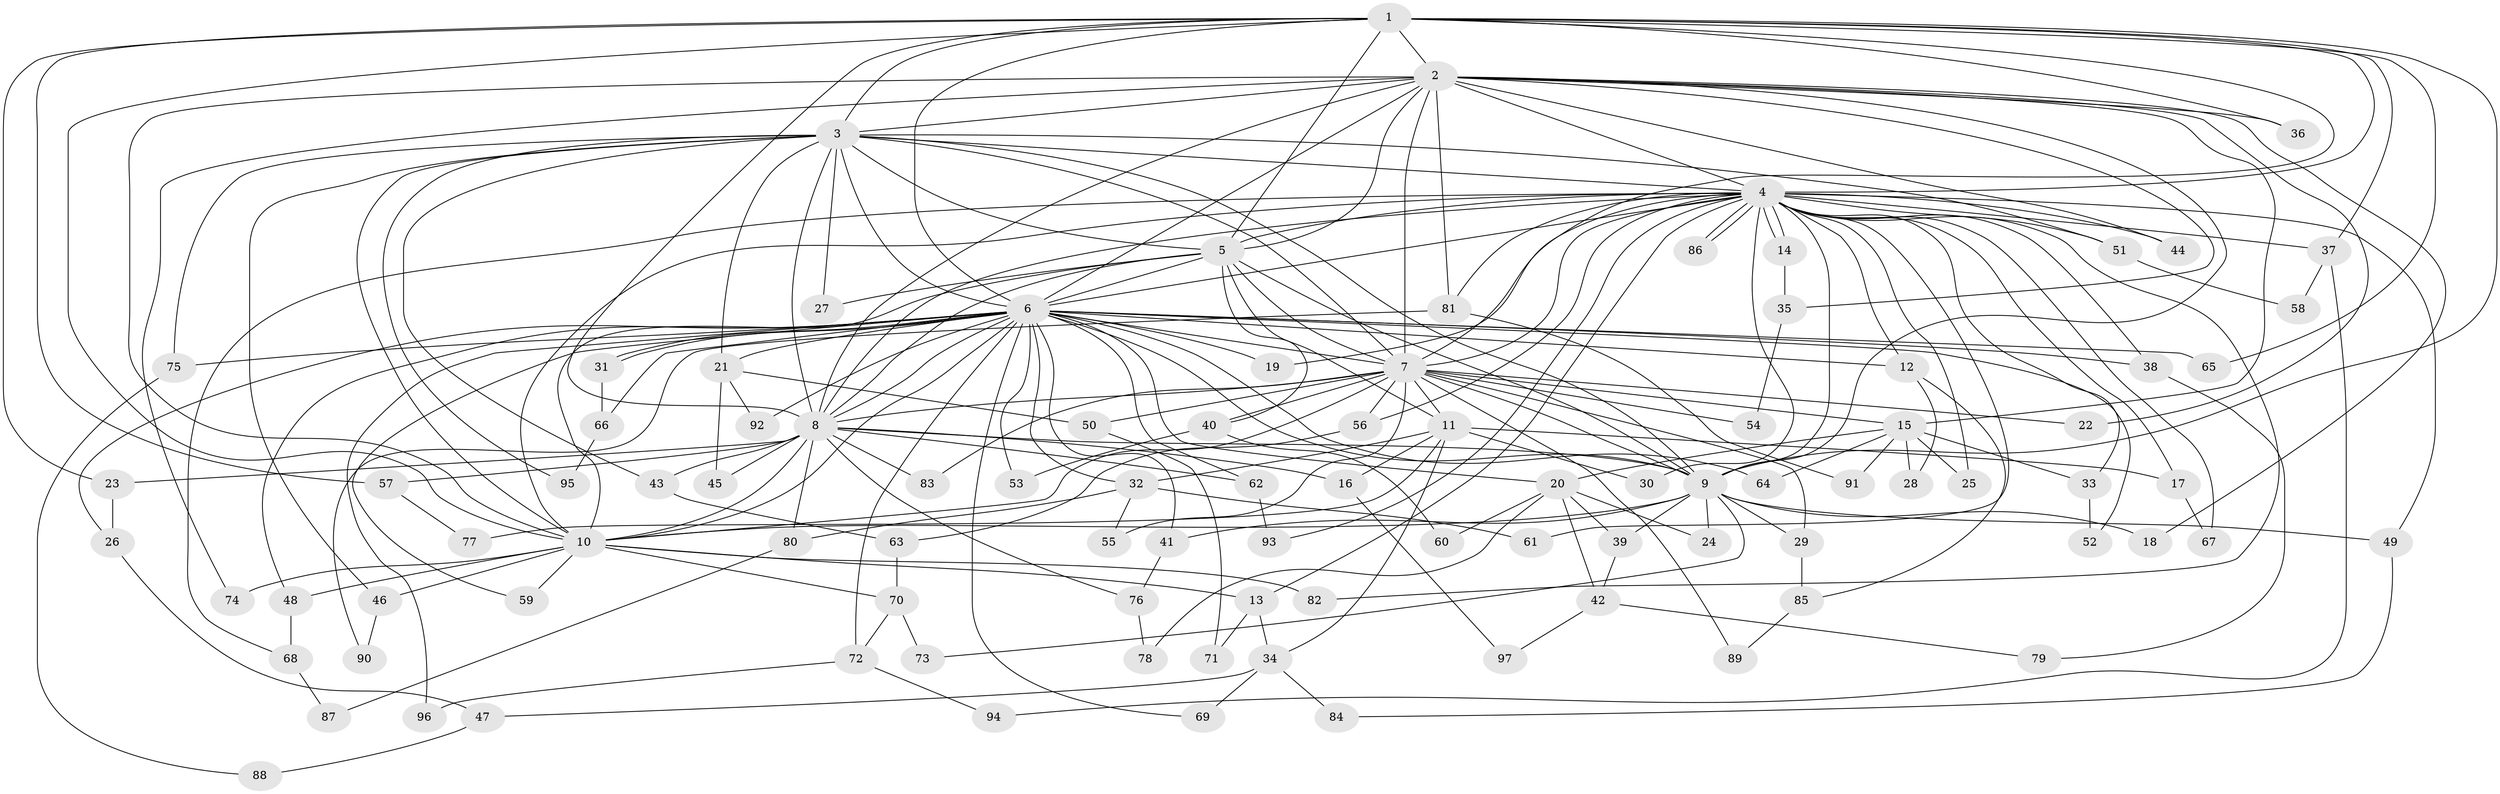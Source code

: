 // coarse degree distribution, {13: 0.028985507246376812, 15: 0.014492753623188406, 19: 0.014492753623188406, 28: 0.028985507246376812, 9: 0.028985507246376812, 26: 0.014492753623188406, 5: 0.043478260869565216, 4: 0.13043478260869565, 8: 0.014492753623188406, 3: 0.2028985507246377, 2: 0.43478260869565216, 6: 0.028985507246376812, 1: 0.014492753623188406}
// Generated by graph-tools (version 1.1) at 2025/23/03/03/25 07:23:38]
// undirected, 97 vertices, 219 edges
graph export_dot {
graph [start="1"]
  node [color=gray90,style=filled];
  1;
  2;
  3;
  4;
  5;
  6;
  7;
  8;
  9;
  10;
  11;
  12;
  13;
  14;
  15;
  16;
  17;
  18;
  19;
  20;
  21;
  22;
  23;
  24;
  25;
  26;
  27;
  28;
  29;
  30;
  31;
  32;
  33;
  34;
  35;
  36;
  37;
  38;
  39;
  40;
  41;
  42;
  43;
  44;
  45;
  46;
  47;
  48;
  49;
  50;
  51;
  52;
  53;
  54;
  55;
  56;
  57;
  58;
  59;
  60;
  61;
  62;
  63;
  64;
  65;
  66;
  67;
  68;
  69;
  70;
  71;
  72;
  73;
  74;
  75;
  76;
  77;
  78;
  79;
  80;
  81;
  82;
  83;
  84;
  85;
  86;
  87;
  88;
  89;
  90;
  91;
  92;
  93;
  94;
  95;
  96;
  97;
  1 -- 2;
  1 -- 3;
  1 -- 4;
  1 -- 5;
  1 -- 6;
  1 -- 7;
  1 -- 8;
  1 -- 9;
  1 -- 10;
  1 -- 23;
  1 -- 36;
  1 -- 37;
  1 -- 57;
  1 -- 65;
  2 -- 3;
  2 -- 4;
  2 -- 5;
  2 -- 6;
  2 -- 7;
  2 -- 8;
  2 -- 9;
  2 -- 10;
  2 -- 15;
  2 -- 18;
  2 -- 22;
  2 -- 35;
  2 -- 36;
  2 -- 44;
  2 -- 74;
  2 -- 81;
  3 -- 4;
  3 -- 5;
  3 -- 6;
  3 -- 7;
  3 -- 8;
  3 -- 9;
  3 -- 10;
  3 -- 21;
  3 -- 27;
  3 -- 43;
  3 -- 46;
  3 -- 51;
  3 -- 75;
  3 -- 95;
  4 -- 5;
  4 -- 6;
  4 -- 7;
  4 -- 8;
  4 -- 9;
  4 -- 10;
  4 -- 12;
  4 -- 13;
  4 -- 14;
  4 -- 14;
  4 -- 17;
  4 -- 19;
  4 -- 25;
  4 -- 30;
  4 -- 33;
  4 -- 37;
  4 -- 38;
  4 -- 44;
  4 -- 49;
  4 -- 51;
  4 -- 56;
  4 -- 61;
  4 -- 67;
  4 -- 68;
  4 -- 81;
  4 -- 82;
  4 -- 86;
  4 -- 86;
  4 -- 93;
  5 -- 6;
  5 -- 7;
  5 -- 8;
  5 -- 9;
  5 -- 10;
  5 -- 11;
  5 -- 27;
  5 -- 40;
  6 -- 7;
  6 -- 8;
  6 -- 9;
  6 -- 10;
  6 -- 12;
  6 -- 19;
  6 -- 20;
  6 -- 21;
  6 -- 26;
  6 -- 31;
  6 -- 31;
  6 -- 32;
  6 -- 38;
  6 -- 41;
  6 -- 48;
  6 -- 52;
  6 -- 53;
  6 -- 59;
  6 -- 62;
  6 -- 64;
  6 -- 65;
  6 -- 66;
  6 -- 69;
  6 -- 72;
  6 -- 75;
  6 -- 92;
  6 -- 96;
  7 -- 8;
  7 -- 9;
  7 -- 10;
  7 -- 11;
  7 -- 15;
  7 -- 22;
  7 -- 29;
  7 -- 40;
  7 -- 50;
  7 -- 54;
  7 -- 55;
  7 -- 56;
  7 -- 83;
  7 -- 89;
  8 -- 9;
  8 -- 10;
  8 -- 16;
  8 -- 23;
  8 -- 43;
  8 -- 45;
  8 -- 57;
  8 -- 62;
  8 -- 76;
  8 -- 80;
  8 -- 83;
  9 -- 10;
  9 -- 18;
  9 -- 24;
  9 -- 29;
  9 -- 39;
  9 -- 41;
  9 -- 49;
  9 -- 73;
  10 -- 13;
  10 -- 46;
  10 -- 48;
  10 -- 59;
  10 -- 70;
  10 -- 74;
  10 -- 82;
  11 -- 16;
  11 -- 17;
  11 -- 30;
  11 -- 32;
  11 -- 34;
  11 -- 77;
  12 -- 28;
  12 -- 85;
  13 -- 34;
  13 -- 71;
  14 -- 35;
  15 -- 20;
  15 -- 25;
  15 -- 28;
  15 -- 33;
  15 -- 64;
  15 -- 91;
  16 -- 97;
  17 -- 67;
  20 -- 24;
  20 -- 39;
  20 -- 42;
  20 -- 60;
  20 -- 78;
  21 -- 45;
  21 -- 50;
  21 -- 92;
  23 -- 26;
  26 -- 47;
  29 -- 85;
  31 -- 66;
  32 -- 55;
  32 -- 61;
  32 -- 80;
  33 -- 52;
  34 -- 47;
  34 -- 69;
  34 -- 84;
  35 -- 54;
  37 -- 58;
  37 -- 94;
  38 -- 79;
  39 -- 42;
  40 -- 53;
  40 -- 60;
  41 -- 76;
  42 -- 79;
  42 -- 97;
  43 -- 63;
  46 -- 90;
  47 -- 88;
  48 -- 68;
  49 -- 84;
  50 -- 71;
  51 -- 58;
  56 -- 63;
  57 -- 77;
  62 -- 93;
  63 -- 70;
  66 -- 95;
  68 -- 87;
  70 -- 72;
  70 -- 73;
  72 -- 94;
  72 -- 96;
  75 -- 88;
  76 -- 78;
  80 -- 87;
  81 -- 90;
  81 -- 91;
  85 -- 89;
}
